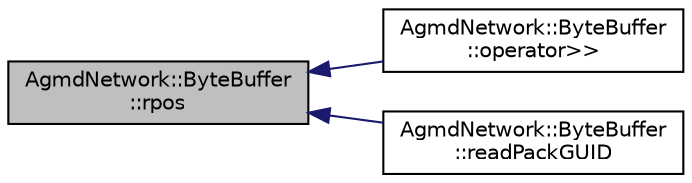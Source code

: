 digraph "AgmdNetwork::ByteBuffer::rpos"
{
  edge [fontname="Helvetica",fontsize="10",labelfontname="Helvetica",labelfontsize="10"];
  node [fontname="Helvetica",fontsize="10",shape=record];
  rankdir="LR";
  Node1 [label="AgmdNetwork::ByteBuffer\l::rpos",height=0.2,width=0.4,color="black", fillcolor="grey75", style="filled" fontcolor="black"];
  Node1 -> Node2 [dir="back",color="midnightblue",fontsize="10",style="solid"];
  Node2 [label="AgmdNetwork::ByteBuffer\l::operator\>\>",height=0.2,width=0.4,color="black", fillcolor="white", style="filled",URL="$class_agmd_network_1_1_byte_buffer.html#abc9a66ac69aa5f1bc3076590cc9ad5a2"];
  Node1 -> Node3 [dir="back",color="midnightblue",fontsize="10",style="solid"];
  Node3 [label="AgmdNetwork::ByteBuffer\l::readPackGUID",height=0.2,width=0.4,color="black", fillcolor="white", style="filled",URL="$class_agmd_network_1_1_byte_buffer.html#ad2b2299f2aaaff825adf342d258bf65d"];
}
